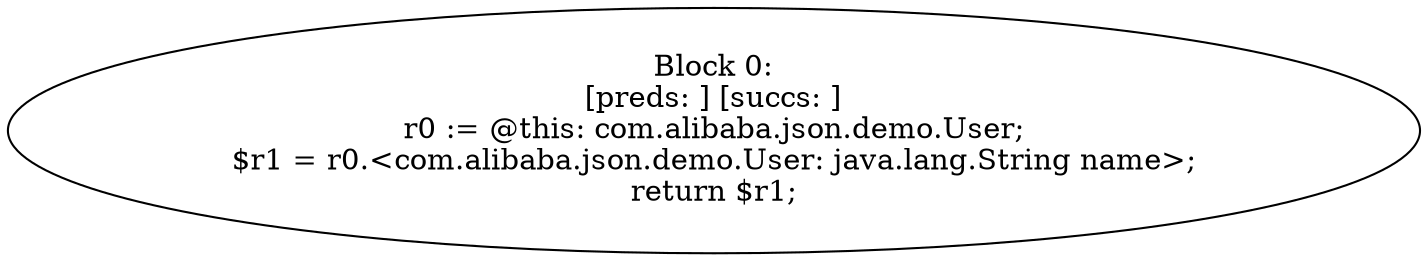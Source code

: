 digraph "unitGraph" {
    "Block 0:
[preds: ] [succs: ]
r0 := @this: com.alibaba.json.demo.User;
$r1 = r0.<com.alibaba.json.demo.User: java.lang.String name>;
return $r1;
"
}

